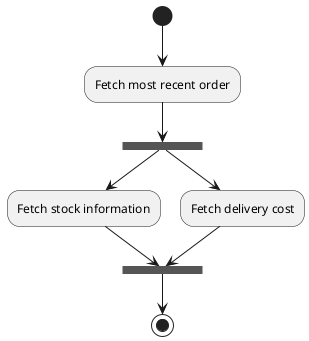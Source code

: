 @startuml

(*)  --> Fetch most recent order

--> ===PARALLEL1_START===
--> Fetch stock information
--> ===PARALLEL1_END===

===PARALLEL1_START=== --> Fetch delivery cost
--> ===PARALLEL1_END===

--> (*)


@enduml